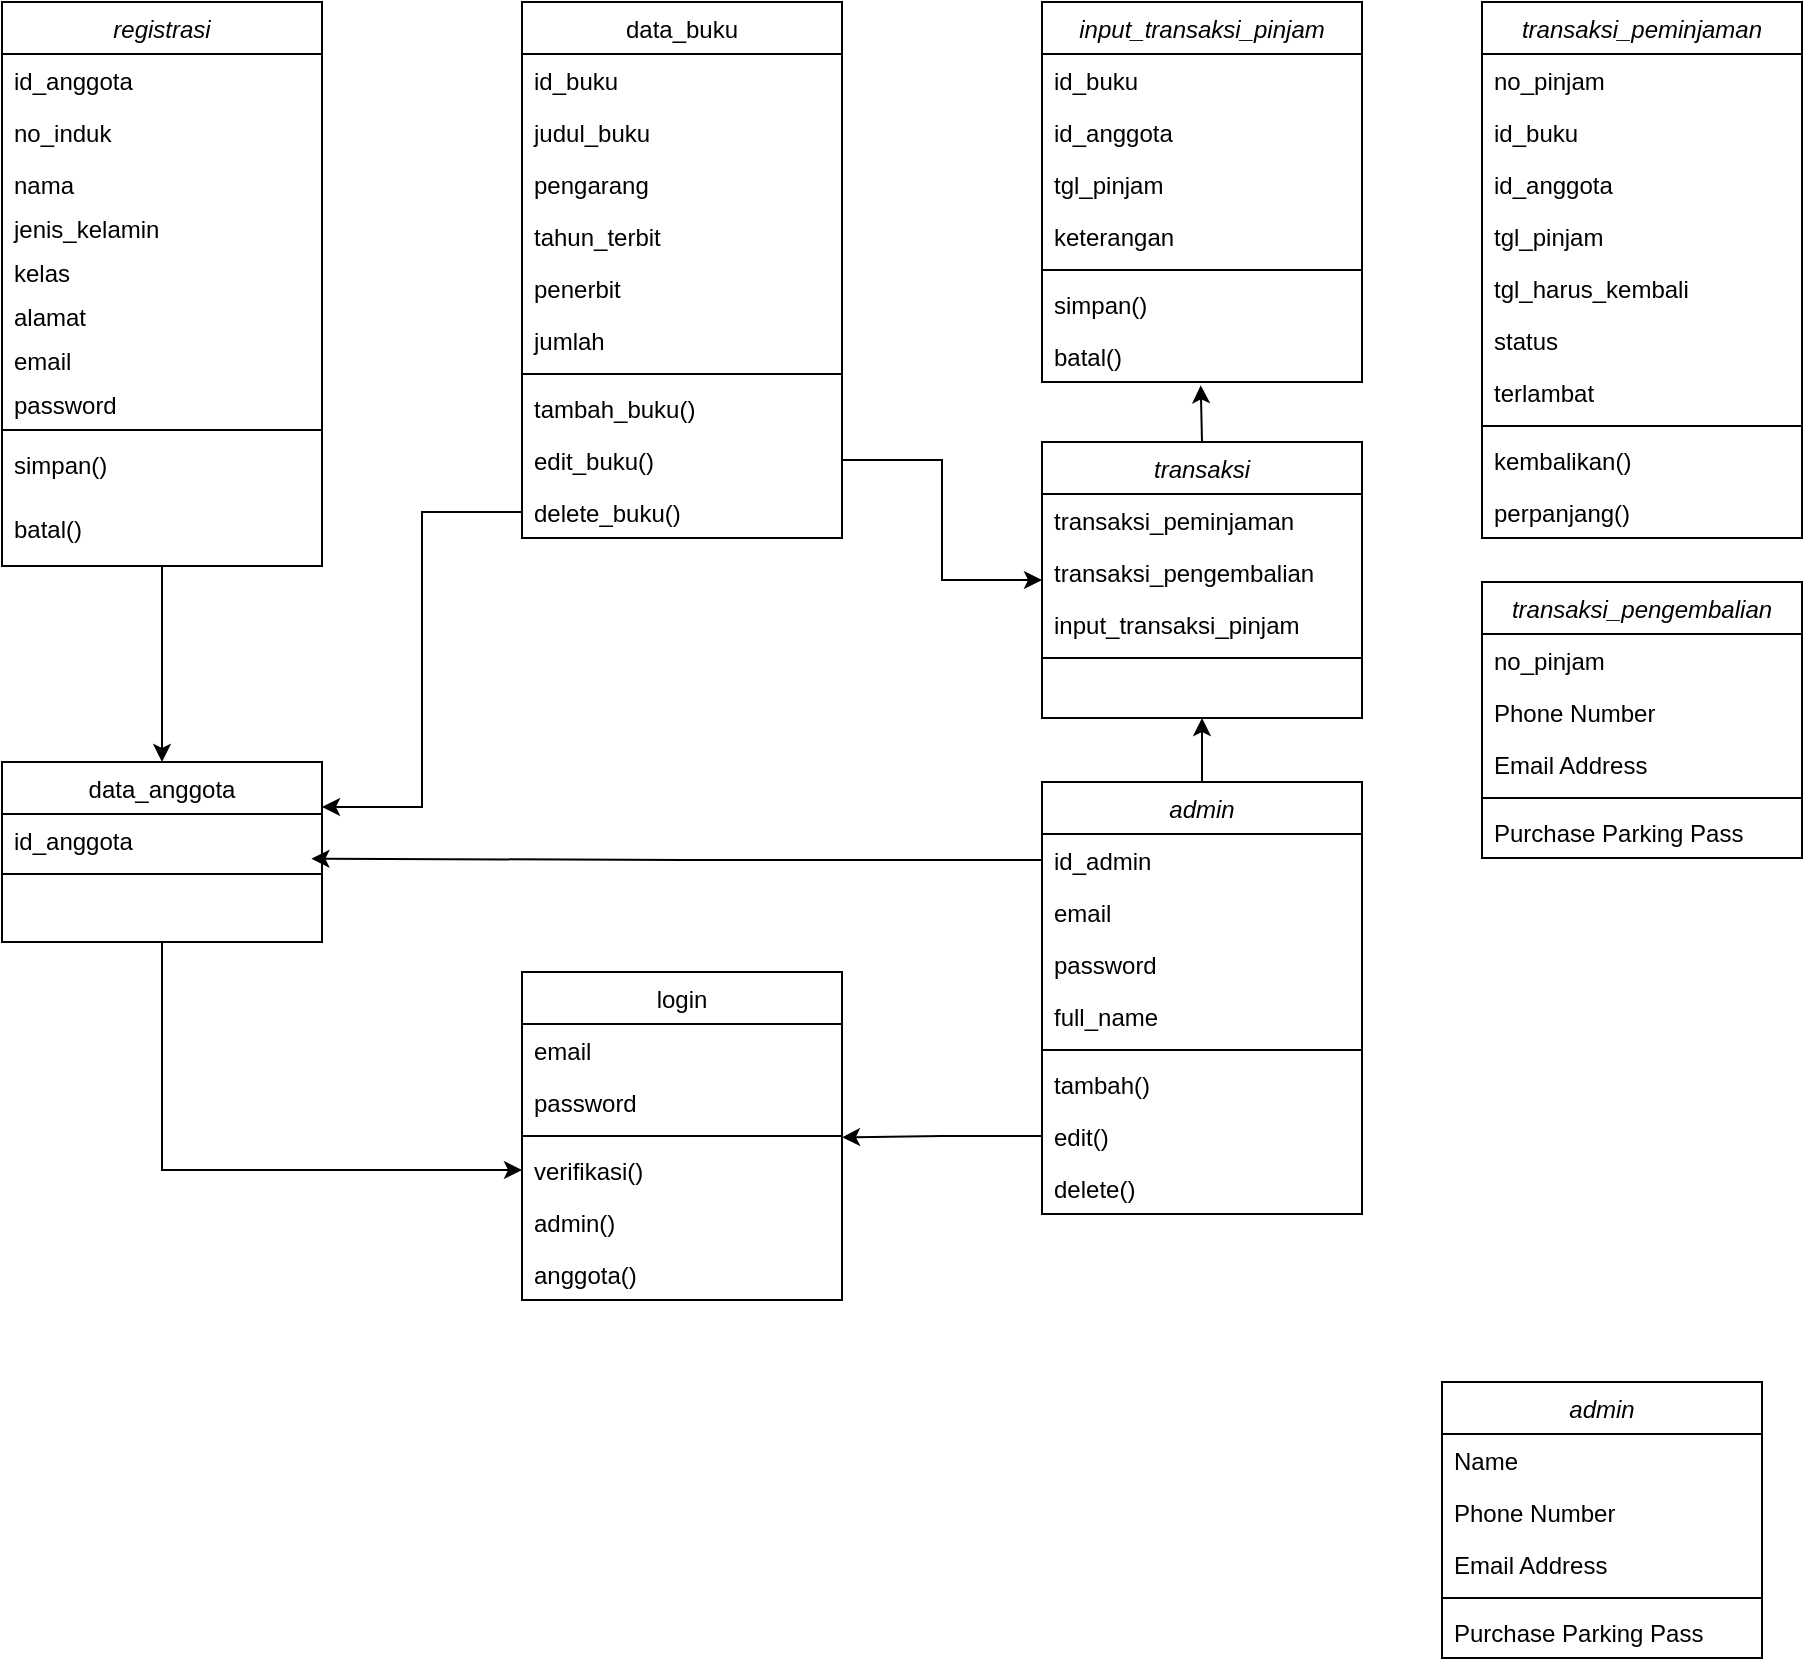 <mxfile version="24.7.17">
  <diagram id="C5RBs43oDa-KdzZeNtuy" name="Page-1">
    <mxGraphModel dx="794" dy="493" grid="1" gridSize="10" guides="1" tooltips="1" connect="1" arrows="1" fold="1" page="1" pageScale="1" pageWidth="827" pageHeight="1169" math="0" shadow="0">
      <root>
        <mxCell id="WIyWlLk6GJQsqaUBKTNV-0" />
        <mxCell id="WIyWlLk6GJQsqaUBKTNV-1" parent="WIyWlLk6GJQsqaUBKTNV-0" />
        <mxCell id="oos0rZbP8zrfeopBbLe3-28" style="edgeStyle=orthogonalEdgeStyle;rounded=0;orthogonalLoop=1;jettySize=auto;html=1;exitX=0.5;exitY=1;exitDx=0;exitDy=0;entryX=0.5;entryY=0;entryDx=0;entryDy=0;" edge="1" parent="WIyWlLk6GJQsqaUBKTNV-1" source="zkfFHV4jXpPFQw0GAbJ--0" target="zkfFHV4jXpPFQw0GAbJ--6">
          <mxGeometry relative="1" as="geometry" />
        </mxCell>
        <mxCell id="zkfFHV4jXpPFQw0GAbJ--0" value="registrasi" style="swimlane;fontStyle=2;align=center;verticalAlign=top;childLayout=stackLayout;horizontal=1;startSize=26;horizontalStack=0;resizeParent=1;resizeLast=0;collapsible=1;marginBottom=0;rounded=0;shadow=0;strokeWidth=1;" parent="WIyWlLk6GJQsqaUBKTNV-1" vertex="1">
          <mxGeometry x="180" y="30" width="160" height="282" as="geometry">
            <mxRectangle x="230" y="140" width="160" height="26" as="alternateBounds" />
          </mxGeometry>
        </mxCell>
        <mxCell id="zkfFHV4jXpPFQw0GAbJ--1" value="id_anggota" style="text;align=left;verticalAlign=top;spacingLeft=4;spacingRight=4;overflow=hidden;rotatable=0;points=[[0,0.5],[1,0.5]];portConstraint=eastwest;" parent="zkfFHV4jXpPFQw0GAbJ--0" vertex="1">
          <mxGeometry y="26" width="160" height="26" as="geometry" />
        </mxCell>
        <mxCell id="zkfFHV4jXpPFQw0GAbJ--2" value="no_induk" style="text;align=left;verticalAlign=top;spacingLeft=4;spacingRight=4;overflow=hidden;rotatable=0;points=[[0,0.5],[1,0.5]];portConstraint=eastwest;rounded=0;shadow=0;html=0;" parent="zkfFHV4jXpPFQw0GAbJ--0" vertex="1">
          <mxGeometry y="52" width="160" height="26" as="geometry" />
        </mxCell>
        <mxCell id="zkfFHV4jXpPFQw0GAbJ--3" value="nama" style="text;align=left;verticalAlign=top;spacingLeft=4;spacingRight=4;overflow=hidden;rotatable=0;points=[[0,0.5],[1,0.5]];portConstraint=eastwest;rounded=0;shadow=0;html=0;" parent="zkfFHV4jXpPFQw0GAbJ--0" vertex="1">
          <mxGeometry y="78" width="160" height="22" as="geometry" />
        </mxCell>
        <mxCell id="oos0rZbP8zrfeopBbLe3-8" value="jenis_kelamin" style="text;align=left;verticalAlign=top;spacingLeft=4;spacingRight=4;overflow=hidden;rotatable=0;points=[[0,0.5],[1,0.5]];portConstraint=eastwest;rounded=0;shadow=0;html=0;" vertex="1" parent="zkfFHV4jXpPFQw0GAbJ--0">
          <mxGeometry y="100" width="160" height="22" as="geometry" />
        </mxCell>
        <mxCell id="oos0rZbP8zrfeopBbLe3-10" value="kelas" style="text;align=left;verticalAlign=top;spacingLeft=4;spacingRight=4;overflow=hidden;rotatable=0;points=[[0,0.5],[1,0.5]];portConstraint=eastwest;rounded=0;shadow=0;html=0;" vertex="1" parent="zkfFHV4jXpPFQw0GAbJ--0">
          <mxGeometry y="122" width="160" height="22" as="geometry" />
        </mxCell>
        <mxCell id="oos0rZbP8zrfeopBbLe3-11" value="alamat" style="text;align=left;verticalAlign=top;spacingLeft=4;spacingRight=4;overflow=hidden;rotatable=0;points=[[0,0.5],[1,0.5]];portConstraint=eastwest;rounded=0;shadow=0;html=0;" vertex="1" parent="zkfFHV4jXpPFQw0GAbJ--0">
          <mxGeometry y="144" width="160" height="22" as="geometry" />
        </mxCell>
        <mxCell id="oos0rZbP8zrfeopBbLe3-12" value="email" style="text;align=left;verticalAlign=top;spacingLeft=4;spacingRight=4;overflow=hidden;rotatable=0;points=[[0,0.5],[1,0.5]];portConstraint=eastwest;rounded=0;shadow=0;html=0;" vertex="1" parent="zkfFHV4jXpPFQw0GAbJ--0">
          <mxGeometry y="166" width="160" height="22" as="geometry" />
        </mxCell>
        <mxCell id="oos0rZbP8zrfeopBbLe3-13" value="password" style="text;align=left;verticalAlign=top;spacingLeft=4;spacingRight=4;overflow=hidden;rotatable=0;points=[[0,0.5],[1,0.5]];portConstraint=eastwest;rounded=0;shadow=0;html=0;" vertex="1" parent="zkfFHV4jXpPFQw0GAbJ--0">
          <mxGeometry y="188" width="160" height="22" as="geometry" />
        </mxCell>
        <mxCell id="zkfFHV4jXpPFQw0GAbJ--4" value="" style="line;html=1;strokeWidth=1;align=left;verticalAlign=middle;spacingTop=-1;spacingLeft=3;spacingRight=3;rotatable=0;labelPosition=right;points=[];portConstraint=eastwest;" parent="zkfFHV4jXpPFQw0GAbJ--0" vertex="1">
          <mxGeometry y="210" width="160" height="8" as="geometry" />
        </mxCell>
        <mxCell id="zkfFHV4jXpPFQw0GAbJ--5" value="simpan()" style="text;align=left;verticalAlign=top;spacingLeft=4;spacingRight=4;overflow=hidden;rotatable=0;points=[[0,0.5],[1,0.5]];portConstraint=eastwest;" parent="zkfFHV4jXpPFQw0GAbJ--0" vertex="1">
          <mxGeometry y="218" width="160" height="32" as="geometry" />
        </mxCell>
        <mxCell id="oos0rZbP8zrfeopBbLe3-18" value="batal()" style="text;align=left;verticalAlign=top;spacingLeft=4;spacingRight=4;overflow=hidden;rotatable=0;points=[[0,0.5],[1,0.5]];portConstraint=eastwest;" vertex="1" parent="zkfFHV4jXpPFQw0GAbJ--0">
          <mxGeometry y="250" width="160" height="30" as="geometry" />
        </mxCell>
        <mxCell id="oos0rZbP8zrfeopBbLe3-29" style="edgeStyle=orthogonalEdgeStyle;rounded=0;orthogonalLoop=1;jettySize=auto;html=1;exitX=0.5;exitY=1;exitDx=0;exitDy=0;entryX=0;entryY=0.5;entryDx=0;entryDy=0;" edge="1" parent="WIyWlLk6GJQsqaUBKTNV-1" source="zkfFHV4jXpPFQw0GAbJ--6" target="oos0rZbP8zrfeopBbLe3-24">
          <mxGeometry relative="1" as="geometry" />
        </mxCell>
        <mxCell id="zkfFHV4jXpPFQw0GAbJ--6" value="data_anggota" style="swimlane;fontStyle=0;align=center;verticalAlign=top;childLayout=stackLayout;horizontal=1;startSize=26;horizontalStack=0;resizeParent=1;resizeLast=0;collapsible=1;marginBottom=0;rounded=0;shadow=0;strokeWidth=1;" parent="WIyWlLk6GJQsqaUBKTNV-1" vertex="1">
          <mxGeometry x="180" y="410" width="160" height="90" as="geometry">
            <mxRectangle x="130" y="380" width="160" height="26" as="alternateBounds" />
          </mxGeometry>
        </mxCell>
        <mxCell id="zkfFHV4jXpPFQw0GAbJ--7" value="id_anggota" style="text;align=left;verticalAlign=top;spacingLeft=4;spacingRight=4;overflow=hidden;rotatable=0;points=[[0,0.5],[1,0.5]];portConstraint=eastwest;" parent="zkfFHV4jXpPFQw0GAbJ--6" vertex="1">
          <mxGeometry y="26" width="160" height="26" as="geometry" />
        </mxCell>
        <mxCell id="zkfFHV4jXpPFQw0GAbJ--9" value="" style="line;html=1;strokeWidth=1;align=left;verticalAlign=middle;spacingTop=-1;spacingLeft=3;spacingRight=3;rotatable=0;labelPosition=right;points=[];portConstraint=eastwest;" parent="zkfFHV4jXpPFQw0GAbJ--6" vertex="1">
          <mxGeometry y="52" width="160" height="8" as="geometry" />
        </mxCell>
        <mxCell id="zkfFHV4jXpPFQw0GAbJ--13" value="login" style="swimlane;fontStyle=0;align=center;verticalAlign=top;childLayout=stackLayout;horizontal=1;startSize=26;horizontalStack=0;resizeParent=1;resizeLast=0;collapsible=1;marginBottom=0;rounded=0;shadow=0;strokeWidth=1;" parent="WIyWlLk6GJQsqaUBKTNV-1" vertex="1">
          <mxGeometry x="440" y="515" width="160" height="164" as="geometry">
            <mxRectangle x="340" y="380" width="170" height="26" as="alternateBounds" />
          </mxGeometry>
        </mxCell>
        <mxCell id="zkfFHV4jXpPFQw0GAbJ--14" value="email" style="text;align=left;verticalAlign=top;spacingLeft=4;spacingRight=4;overflow=hidden;rotatable=0;points=[[0,0.5],[1,0.5]];portConstraint=eastwest;" parent="zkfFHV4jXpPFQw0GAbJ--13" vertex="1">
          <mxGeometry y="26" width="160" height="26" as="geometry" />
        </mxCell>
        <mxCell id="oos0rZbP8zrfeopBbLe3-23" value="password" style="text;align=left;verticalAlign=top;spacingLeft=4;spacingRight=4;overflow=hidden;rotatable=0;points=[[0,0.5],[1,0.5]];portConstraint=eastwest;" vertex="1" parent="zkfFHV4jXpPFQw0GAbJ--13">
          <mxGeometry y="52" width="160" height="26" as="geometry" />
        </mxCell>
        <mxCell id="zkfFHV4jXpPFQw0GAbJ--15" value="" style="line;html=1;strokeWidth=1;align=left;verticalAlign=middle;spacingTop=-1;spacingLeft=3;spacingRight=3;rotatable=0;labelPosition=right;points=[];portConstraint=eastwest;" parent="zkfFHV4jXpPFQw0GAbJ--13" vertex="1">
          <mxGeometry y="78" width="160" height="8" as="geometry" />
        </mxCell>
        <mxCell id="oos0rZbP8zrfeopBbLe3-24" value="verifikasi()" style="text;align=left;verticalAlign=top;spacingLeft=4;spacingRight=4;overflow=hidden;rotatable=0;points=[[0,0.5],[1,0.5]];portConstraint=eastwest;" vertex="1" parent="zkfFHV4jXpPFQw0GAbJ--13">
          <mxGeometry y="86" width="160" height="26" as="geometry" />
        </mxCell>
        <mxCell id="oos0rZbP8zrfeopBbLe3-25" value="admin()" style="text;align=left;verticalAlign=top;spacingLeft=4;spacingRight=4;overflow=hidden;rotatable=0;points=[[0,0.5],[1,0.5]];portConstraint=eastwest;" vertex="1" parent="zkfFHV4jXpPFQw0GAbJ--13">
          <mxGeometry y="112" width="160" height="26" as="geometry" />
        </mxCell>
        <mxCell id="oos0rZbP8zrfeopBbLe3-26" value="anggota()" style="text;align=left;verticalAlign=top;spacingLeft=4;spacingRight=4;overflow=hidden;rotatable=0;points=[[0,0.5],[1,0.5]];portConstraint=eastwest;" vertex="1" parent="zkfFHV4jXpPFQw0GAbJ--13">
          <mxGeometry y="138" width="160" height="26" as="geometry" />
        </mxCell>
        <mxCell id="zkfFHV4jXpPFQw0GAbJ--17" value="data_buku" style="swimlane;fontStyle=0;align=center;verticalAlign=top;childLayout=stackLayout;horizontal=1;startSize=26;horizontalStack=0;resizeParent=1;resizeLast=0;collapsible=1;marginBottom=0;rounded=0;shadow=0;strokeWidth=1;" parent="WIyWlLk6GJQsqaUBKTNV-1" vertex="1">
          <mxGeometry x="440" y="30" width="160" height="268" as="geometry">
            <mxRectangle x="550" y="140" width="160" height="26" as="alternateBounds" />
          </mxGeometry>
        </mxCell>
        <mxCell id="zkfFHV4jXpPFQw0GAbJ--18" value="id_buku" style="text;align=left;verticalAlign=top;spacingLeft=4;spacingRight=4;overflow=hidden;rotatable=0;points=[[0,0.5],[1,0.5]];portConstraint=eastwest;" parent="zkfFHV4jXpPFQw0GAbJ--17" vertex="1">
          <mxGeometry y="26" width="160" height="26" as="geometry" />
        </mxCell>
        <mxCell id="zkfFHV4jXpPFQw0GAbJ--19" value="judul_buku" style="text;align=left;verticalAlign=top;spacingLeft=4;spacingRight=4;overflow=hidden;rotatable=0;points=[[0,0.5],[1,0.5]];portConstraint=eastwest;rounded=0;shadow=0;html=0;" parent="zkfFHV4jXpPFQw0GAbJ--17" vertex="1">
          <mxGeometry y="52" width="160" height="26" as="geometry" />
        </mxCell>
        <mxCell id="zkfFHV4jXpPFQw0GAbJ--20" value="pengarang" style="text;align=left;verticalAlign=top;spacingLeft=4;spacingRight=4;overflow=hidden;rotatable=0;points=[[0,0.5],[1,0.5]];portConstraint=eastwest;rounded=0;shadow=0;html=0;" parent="zkfFHV4jXpPFQw0GAbJ--17" vertex="1">
          <mxGeometry y="78" width="160" height="26" as="geometry" />
        </mxCell>
        <mxCell id="zkfFHV4jXpPFQw0GAbJ--21" value="tahun_terbit" style="text;align=left;verticalAlign=top;spacingLeft=4;spacingRight=4;overflow=hidden;rotatable=0;points=[[0,0.5],[1,0.5]];portConstraint=eastwest;rounded=0;shadow=0;html=0;" parent="zkfFHV4jXpPFQw0GAbJ--17" vertex="1">
          <mxGeometry y="104" width="160" height="26" as="geometry" />
        </mxCell>
        <mxCell id="oos0rZbP8zrfeopBbLe3-16" value="penerbit" style="text;align=left;verticalAlign=top;spacingLeft=4;spacingRight=4;overflow=hidden;rotatable=0;points=[[0,0.5],[1,0.5]];portConstraint=eastwest;rounded=0;shadow=0;html=0;" vertex="1" parent="zkfFHV4jXpPFQw0GAbJ--17">
          <mxGeometry y="130" width="160" height="26" as="geometry" />
        </mxCell>
        <mxCell id="oos0rZbP8zrfeopBbLe3-15" value="jumlah" style="text;align=left;verticalAlign=top;spacingLeft=4;spacingRight=4;overflow=hidden;rotatable=0;points=[[0,0.5],[1,0.5]];portConstraint=eastwest;rounded=0;shadow=0;html=0;" vertex="1" parent="zkfFHV4jXpPFQw0GAbJ--17">
          <mxGeometry y="156" width="160" height="26" as="geometry" />
        </mxCell>
        <mxCell id="zkfFHV4jXpPFQw0GAbJ--23" value="" style="line;html=1;strokeWidth=1;align=left;verticalAlign=middle;spacingTop=-1;spacingLeft=3;spacingRight=3;rotatable=0;labelPosition=right;points=[];portConstraint=eastwest;" parent="zkfFHV4jXpPFQw0GAbJ--17" vertex="1">
          <mxGeometry y="182" width="160" height="8" as="geometry" />
        </mxCell>
        <mxCell id="zkfFHV4jXpPFQw0GAbJ--24" value="tambah_buku()" style="text;align=left;verticalAlign=top;spacingLeft=4;spacingRight=4;overflow=hidden;rotatable=0;points=[[0,0.5],[1,0.5]];portConstraint=eastwest;" parent="zkfFHV4jXpPFQw0GAbJ--17" vertex="1">
          <mxGeometry y="190" width="160" height="26" as="geometry" />
        </mxCell>
        <mxCell id="zkfFHV4jXpPFQw0GAbJ--25" value="edit_buku()" style="text;align=left;verticalAlign=top;spacingLeft=4;spacingRight=4;overflow=hidden;rotatable=0;points=[[0,0.5],[1,0.5]];portConstraint=eastwest;" parent="zkfFHV4jXpPFQw0GAbJ--17" vertex="1">
          <mxGeometry y="216" width="160" height="26" as="geometry" />
        </mxCell>
        <mxCell id="oos0rZbP8zrfeopBbLe3-17" value="delete_buku()" style="text;align=left;verticalAlign=top;spacingLeft=4;spacingRight=4;overflow=hidden;rotatable=0;points=[[0,0.5],[1,0.5]];portConstraint=eastwest;" vertex="1" parent="zkfFHV4jXpPFQw0GAbJ--17">
          <mxGeometry y="242" width="160" height="26" as="geometry" />
        </mxCell>
        <mxCell id="oos0rZbP8zrfeopBbLe3-61" style="edgeStyle=orthogonalEdgeStyle;rounded=0;orthogonalLoop=1;jettySize=auto;html=1;exitX=0.5;exitY=0;exitDx=0;exitDy=0;entryX=0.5;entryY=1;entryDx=0;entryDy=0;" edge="1" parent="WIyWlLk6GJQsqaUBKTNV-1" source="oos0rZbP8zrfeopBbLe3-0" target="oos0rZbP8zrfeopBbLe3-36">
          <mxGeometry relative="1" as="geometry" />
        </mxCell>
        <mxCell id="oos0rZbP8zrfeopBbLe3-0" value="admin" style="swimlane;fontStyle=2;align=center;verticalAlign=top;childLayout=stackLayout;horizontal=1;startSize=26;horizontalStack=0;resizeParent=1;resizeLast=0;collapsible=1;marginBottom=0;rounded=0;shadow=0;strokeWidth=1;" vertex="1" parent="WIyWlLk6GJQsqaUBKTNV-1">
          <mxGeometry x="700" y="420" width="160" height="216" as="geometry">
            <mxRectangle x="730" y="280" width="160" height="26" as="alternateBounds" />
          </mxGeometry>
        </mxCell>
        <mxCell id="oos0rZbP8zrfeopBbLe3-1" value="id_admin" style="text;align=left;verticalAlign=top;spacingLeft=4;spacingRight=4;overflow=hidden;rotatable=0;points=[[0,0.5],[1,0.5]];portConstraint=eastwest;" vertex="1" parent="oos0rZbP8zrfeopBbLe3-0">
          <mxGeometry y="26" width="160" height="26" as="geometry" />
        </mxCell>
        <mxCell id="oos0rZbP8zrfeopBbLe3-2" value="email" style="text;align=left;verticalAlign=top;spacingLeft=4;spacingRight=4;overflow=hidden;rotatable=0;points=[[0,0.5],[1,0.5]];portConstraint=eastwest;rounded=0;shadow=0;html=0;" vertex="1" parent="oos0rZbP8zrfeopBbLe3-0">
          <mxGeometry y="52" width="160" height="26" as="geometry" />
        </mxCell>
        <mxCell id="oos0rZbP8zrfeopBbLe3-3" value="password" style="text;align=left;verticalAlign=top;spacingLeft=4;spacingRight=4;overflow=hidden;rotatable=0;points=[[0,0.5],[1,0.5]];portConstraint=eastwest;rounded=0;shadow=0;html=0;" vertex="1" parent="oos0rZbP8zrfeopBbLe3-0">
          <mxGeometry y="78" width="160" height="26" as="geometry" />
        </mxCell>
        <mxCell id="oos0rZbP8zrfeopBbLe3-42" value="full_name" style="text;align=left;verticalAlign=top;spacingLeft=4;spacingRight=4;overflow=hidden;rotatable=0;points=[[0,0.5],[1,0.5]];portConstraint=eastwest;rounded=0;shadow=0;html=0;" vertex="1" parent="oos0rZbP8zrfeopBbLe3-0">
          <mxGeometry y="104" width="160" height="26" as="geometry" />
        </mxCell>
        <mxCell id="oos0rZbP8zrfeopBbLe3-4" value="" style="line;html=1;strokeWidth=1;align=left;verticalAlign=middle;spacingTop=-1;spacingLeft=3;spacingRight=3;rotatable=0;labelPosition=right;points=[];portConstraint=eastwest;" vertex="1" parent="oos0rZbP8zrfeopBbLe3-0">
          <mxGeometry y="130" width="160" height="8" as="geometry" />
        </mxCell>
        <mxCell id="oos0rZbP8zrfeopBbLe3-5" value="tambah()" style="text;align=left;verticalAlign=top;spacingLeft=4;spacingRight=4;overflow=hidden;rotatable=0;points=[[0,0.5],[1,0.5]];portConstraint=eastwest;" vertex="1" parent="oos0rZbP8zrfeopBbLe3-0">
          <mxGeometry y="138" width="160" height="26" as="geometry" />
        </mxCell>
        <mxCell id="oos0rZbP8zrfeopBbLe3-43" value="edit()" style="text;align=left;verticalAlign=top;spacingLeft=4;spacingRight=4;overflow=hidden;rotatable=0;points=[[0,0.5],[1,0.5]];portConstraint=eastwest;" vertex="1" parent="oos0rZbP8zrfeopBbLe3-0">
          <mxGeometry y="164" width="160" height="26" as="geometry" />
        </mxCell>
        <mxCell id="oos0rZbP8zrfeopBbLe3-44" value="delete()" style="text;align=left;verticalAlign=top;spacingLeft=4;spacingRight=4;overflow=hidden;rotatable=0;points=[[0,0.5],[1,0.5]];portConstraint=eastwest;" vertex="1" parent="oos0rZbP8zrfeopBbLe3-0">
          <mxGeometry y="190" width="160" height="26" as="geometry" />
        </mxCell>
        <mxCell id="oos0rZbP8zrfeopBbLe3-30" value="transaksi_peminjaman" style="swimlane;fontStyle=2;align=center;verticalAlign=top;childLayout=stackLayout;horizontal=1;startSize=26;horizontalStack=0;resizeParent=1;resizeLast=0;collapsible=1;marginBottom=0;rounded=0;shadow=0;strokeWidth=1;" vertex="1" parent="WIyWlLk6GJQsqaUBKTNV-1">
          <mxGeometry x="920" y="30" width="160" height="268" as="geometry">
            <mxRectangle x="730" y="280" width="160" height="26" as="alternateBounds" />
          </mxGeometry>
        </mxCell>
        <mxCell id="oos0rZbP8zrfeopBbLe3-31" value="no_pinjam" style="text;align=left;verticalAlign=top;spacingLeft=4;spacingRight=4;overflow=hidden;rotatable=0;points=[[0,0.5],[1,0.5]];portConstraint=eastwest;" vertex="1" parent="oos0rZbP8zrfeopBbLe3-30">
          <mxGeometry y="26" width="160" height="26" as="geometry" />
        </mxCell>
        <mxCell id="oos0rZbP8zrfeopBbLe3-32" value="id_buku" style="text;align=left;verticalAlign=top;spacingLeft=4;spacingRight=4;overflow=hidden;rotatable=0;points=[[0,0.5],[1,0.5]];portConstraint=eastwest;rounded=0;shadow=0;html=0;" vertex="1" parent="oos0rZbP8zrfeopBbLe3-30">
          <mxGeometry y="52" width="160" height="26" as="geometry" />
        </mxCell>
        <mxCell id="oos0rZbP8zrfeopBbLe3-33" value="id_anggota" style="text;align=left;verticalAlign=top;spacingLeft=4;spacingRight=4;overflow=hidden;rotatable=0;points=[[0,0.5],[1,0.5]];portConstraint=eastwest;rounded=0;shadow=0;html=0;" vertex="1" parent="oos0rZbP8zrfeopBbLe3-30">
          <mxGeometry y="78" width="160" height="26" as="geometry" />
        </mxCell>
        <mxCell id="oos0rZbP8zrfeopBbLe3-87" value="tgl_pinjam" style="text;align=left;verticalAlign=top;spacingLeft=4;spacingRight=4;overflow=hidden;rotatable=0;points=[[0,0.5],[1,0.5]];portConstraint=eastwest;rounded=0;shadow=0;html=0;" vertex="1" parent="oos0rZbP8zrfeopBbLe3-30">
          <mxGeometry y="104" width="160" height="26" as="geometry" />
        </mxCell>
        <mxCell id="oos0rZbP8zrfeopBbLe3-89" value="tgl_harus_kembali" style="text;align=left;verticalAlign=top;spacingLeft=4;spacingRight=4;overflow=hidden;rotatable=0;points=[[0,0.5],[1,0.5]];portConstraint=eastwest;rounded=0;shadow=0;html=0;" vertex="1" parent="oos0rZbP8zrfeopBbLe3-30">
          <mxGeometry y="130" width="160" height="26" as="geometry" />
        </mxCell>
        <mxCell id="oos0rZbP8zrfeopBbLe3-88" value="status" style="text;align=left;verticalAlign=top;spacingLeft=4;spacingRight=4;overflow=hidden;rotatable=0;points=[[0,0.5],[1,0.5]];portConstraint=eastwest;rounded=0;shadow=0;html=0;" vertex="1" parent="oos0rZbP8zrfeopBbLe3-30">
          <mxGeometry y="156" width="160" height="26" as="geometry" />
        </mxCell>
        <mxCell id="oos0rZbP8zrfeopBbLe3-90" value="terlambat" style="text;align=left;verticalAlign=top;spacingLeft=4;spacingRight=4;overflow=hidden;rotatable=0;points=[[0,0.5],[1,0.5]];portConstraint=eastwest;rounded=0;shadow=0;html=0;" vertex="1" parent="oos0rZbP8zrfeopBbLe3-30">
          <mxGeometry y="182" width="160" height="26" as="geometry" />
        </mxCell>
        <mxCell id="oos0rZbP8zrfeopBbLe3-34" value="" style="line;html=1;strokeWidth=1;align=left;verticalAlign=middle;spacingTop=-1;spacingLeft=3;spacingRight=3;rotatable=0;labelPosition=right;points=[];portConstraint=eastwest;" vertex="1" parent="oos0rZbP8zrfeopBbLe3-30">
          <mxGeometry y="208" width="160" height="8" as="geometry" />
        </mxCell>
        <mxCell id="oos0rZbP8zrfeopBbLe3-35" value="kembalikan()" style="text;align=left;verticalAlign=top;spacingLeft=4;spacingRight=4;overflow=hidden;rotatable=0;points=[[0,0.5],[1,0.5]];portConstraint=eastwest;" vertex="1" parent="oos0rZbP8zrfeopBbLe3-30">
          <mxGeometry y="216" width="160" height="26" as="geometry" />
        </mxCell>
        <mxCell id="oos0rZbP8zrfeopBbLe3-91" value="perpanjang()" style="text;align=left;verticalAlign=top;spacingLeft=4;spacingRight=4;overflow=hidden;rotatable=0;points=[[0,0.5],[1,0.5]];portConstraint=eastwest;" vertex="1" parent="oos0rZbP8zrfeopBbLe3-30">
          <mxGeometry y="242" width="160" height="26" as="geometry" />
        </mxCell>
        <mxCell id="oos0rZbP8zrfeopBbLe3-36" value="transaksi" style="swimlane;fontStyle=2;align=center;verticalAlign=top;childLayout=stackLayout;horizontal=1;startSize=26;horizontalStack=0;resizeParent=1;resizeLast=0;collapsible=1;marginBottom=0;rounded=0;shadow=0;strokeWidth=1;" vertex="1" parent="WIyWlLk6GJQsqaUBKTNV-1">
          <mxGeometry x="700" y="250" width="160" height="138" as="geometry">
            <mxRectangle x="730" y="280" width="160" height="26" as="alternateBounds" />
          </mxGeometry>
        </mxCell>
        <mxCell id="oos0rZbP8zrfeopBbLe3-37" value="transaksi_peminjaman" style="text;align=left;verticalAlign=top;spacingLeft=4;spacingRight=4;overflow=hidden;rotatable=0;points=[[0,0.5],[1,0.5]];portConstraint=eastwest;" vertex="1" parent="oos0rZbP8zrfeopBbLe3-36">
          <mxGeometry y="26" width="160" height="26" as="geometry" />
        </mxCell>
        <mxCell id="oos0rZbP8zrfeopBbLe3-38" value="transaksi_pengembalian" style="text;align=left;verticalAlign=top;spacingLeft=4;spacingRight=4;overflow=hidden;rotatable=0;points=[[0,0.5],[1,0.5]];portConstraint=eastwest;rounded=0;shadow=0;html=0;" vertex="1" parent="oos0rZbP8zrfeopBbLe3-36">
          <mxGeometry y="52" width="160" height="26" as="geometry" />
        </mxCell>
        <mxCell id="oos0rZbP8zrfeopBbLe3-39" value="input_transaksi_pinjam" style="text;align=left;verticalAlign=top;spacingLeft=4;spacingRight=4;overflow=hidden;rotatable=0;points=[[0,0.5],[1,0.5]];portConstraint=eastwest;rounded=0;shadow=0;html=0;" vertex="1" parent="oos0rZbP8zrfeopBbLe3-36">
          <mxGeometry y="78" width="160" height="26" as="geometry" />
        </mxCell>
        <mxCell id="oos0rZbP8zrfeopBbLe3-40" value="" style="line;html=1;strokeWidth=1;align=left;verticalAlign=middle;spacingTop=-1;spacingLeft=3;spacingRight=3;rotatable=0;labelPosition=right;points=[];portConstraint=eastwest;" vertex="1" parent="oos0rZbP8zrfeopBbLe3-36">
          <mxGeometry y="104" width="160" height="8" as="geometry" />
        </mxCell>
        <mxCell id="oos0rZbP8zrfeopBbLe3-47" style="edgeStyle=orthogonalEdgeStyle;rounded=0;orthogonalLoop=1;jettySize=auto;html=1;exitX=0;exitY=0.5;exitDx=0;exitDy=0;entryX=0.967;entryY=0.859;entryDx=0;entryDy=0;entryPerimeter=0;" edge="1" parent="WIyWlLk6GJQsqaUBKTNV-1" source="oos0rZbP8zrfeopBbLe3-1" target="zkfFHV4jXpPFQw0GAbJ--7">
          <mxGeometry relative="1" as="geometry" />
        </mxCell>
        <mxCell id="oos0rZbP8zrfeopBbLe3-49" style="edgeStyle=orthogonalEdgeStyle;rounded=0;orthogonalLoop=1;jettySize=auto;html=1;exitX=0;exitY=0.5;exitDx=0;exitDy=0;entryX=1;entryY=-0.128;entryDx=0;entryDy=0;entryPerimeter=0;" edge="1" parent="WIyWlLk6GJQsqaUBKTNV-1" source="oos0rZbP8zrfeopBbLe3-43" target="oos0rZbP8zrfeopBbLe3-24">
          <mxGeometry relative="1" as="geometry" />
        </mxCell>
        <mxCell id="oos0rZbP8zrfeopBbLe3-50" value="input_transaksi_pinjam" style="swimlane;fontStyle=2;align=center;verticalAlign=top;childLayout=stackLayout;horizontal=1;startSize=26;horizontalStack=0;resizeParent=1;resizeLast=0;collapsible=1;marginBottom=0;rounded=0;shadow=0;strokeWidth=1;" vertex="1" parent="WIyWlLk6GJQsqaUBKTNV-1">
          <mxGeometry x="700" y="30" width="160" height="190" as="geometry">
            <mxRectangle x="730" y="280" width="160" height="26" as="alternateBounds" />
          </mxGeometry>
        </mxCell>
        <mxCell id="oos0rZbP8zrfeopBbLe3-51" value="id_buku" style="text;align=left;verticalAlign=top;spacingLeft=4;spacingRight=4;overflow=hidden;rotatable=0;points=[[0,0.5],[1,0.5]];portConstraint=eastwest;" vertex="1" parent="oos0rZbP8zrfeopBbLe3-50">
          <mxGeometry y="26" width="160" height="26" as="geometry" />
        </mxCell>
        <mxCell id="oos0rZbP8zrfeopBbLe3-52" value="id_anggota" style="text;align=left;verticalAlign=top;spacingLeft=4;spacingRight=4;overflow=hidden;rotatable=0;points=[[0,0.5],[1,0.5]];portConstraint=eastwest;rounded=0;shadow=0;html=0;" vertex="1" parent="oos0rZbP8zrfeopBbLe3-50">
          <mxGeometry y="52" width="160" height="26" as="geometry" />
        </mxCell>
        <mxCell id="oos0rZbP8zrfeopBbLe3-53" value="tgl_pinjam" style="text;align=left;verticalAlign=top;spacingLeft=4;spacingRight=4;overflow=hidden;rotatable=0;points=[[0,0.5],[1,0.5]];portConstraint=eastwest;rounded=0;shadow=0;html=0;" vertex="1" parent="oos0rZbP8zrfeopBbLe3-50">
          <mxGeometry y="78" width="160" height="26" as="geometry" />
        </mxCell>
        <mxCell id="oos0rZbP8zrfeopBbLe3-56" value="keterangan" style="text;align=left;verticalAlign=top;spacingLeft=4;spacingRight=4;overflow=hidden;rotatable=0;points=[[0,0.5],[1,0.5]];portConstraint=eastwest;rounded=0;shadow=0;html=0;" vertex="1" parent="oos0rZbP8zrfeopBbLe3-50">
          <mxGeometry y="104" width="160" height="26" as="geometry" />
        </mxCell>
        <mxCell id="oos0rZbP8zrfeopBbLe3-54" value="" style="line;html=1;strokeWidth=1;align=left;verticalAlign=middle;spacingTop=-1;spacingLeft=3;spacingRight=3;rotatable=0;labelPosition=right;points=[];portConstraint=eastwest;" vertex="1" parent="oos0rZbP8zrfeopBbLe3-50">
          <mxGeometry y="130" width="160" height="8" as="geometry" />
        </mxCell>
        <mxCell id="oos0rZbP8zrfeopBbLe3-55" value="simpan()" style="text;align=left;verticalAlign=top;spacingLeft=4;spacingRight=4;overflow=hidden;rotatable=0;points=[[0,0.5],[1,0.5]];portConstraint=eastwest;rounded=0;shadow=0;html=0;" vertex="1" parent="oos0rZbP8zrfeopBbLe3-50">
          <mxGeometry y="138" width="160" height="26" as="geometry" />
        </mxCell>
        <mxCell id="oos0rZbP8zrfeopBbLe3-59" value="batal()" style="text;align=left;verticalAlign=top;spacingLeft=4;spacingRight=4;overflow=hidden;rotatable=0;points=[[0,0.5],[1,0.5]];portConstraint=eastwest;rounded=0;shadow=0;html=0;" vertex="1" parent="oos0rZbP8zrfeopBbLe3-50">
          <mxGeometry y="164" width="160" height="26" as="geometry" />
        </mxCell>
        <mxCell id="oos0rZbP8zrfeopBbLe3-60" style="edgeStyle=orthogonalEdgeStyle;rounded=0;orthogonalLoop=1;jettySize=auto;html=1;exitX=0.5;exitY=0;exitDx=0;exitDy=0;entryX=0.496;entryY=1.064;entryDx=0;entryDy=0;entryPerimeter=0;" edge="1" parent="WIyWlLk6GJQsqaUBKTNV-1" source="oos0rZbP8zrfeopBbLe3-36" target="oos0rZbP8zrfeopBbLe3-59">
          <mxGeometry relative="1" as="geometry" />
        </mxCell>
        <mxCell id="oos0rZbP8zrfeopBbLe3-65" style="edgeStyle=orthogonalEdgeStyle;rounded=0;orthogonalLoop=1;jettySize=auto;html=1;exitX=1;exitY=0.5;exitDx=0;exitDy=0;" edge="1" parent="WIyWlLk6GJQsqaUBKTNV-1" source="zkfFHV4jXpPFQw0GAbJ--25" target="oos0rZbP8zrfeopBbLe3-36">
          <mxGeometry relative="1" as="geometry" />
        </mxCell>
        <mxCell id="oos0rZbP8zrfeopBbLe3-68" style="edgeStyle=orthogonalEdgeStyle;rounded=0;orthogonalLoop=1;jettySize=auto;html=1;exitX=0;exitY=0.5;exitDx=0;exitDy=0;entryX=1;entryY=0.25;entryDx=0;entryDy=0;" edge="1" parent="WIyWlLk6GJQsqaUBKTNV-1" source="oos0rZbP8zrfeopBbLe3-17" target="zkfFHV4jXpPFQw0GAbJ--6">
          <mxGeometry relative="1" as="geometry" />
        </mxCell>
        <mxCell id="oos0rZbP8zrfeopBbLe3-81" value="admin" style="swimlane;fontStyle=2;align=center;verticalAlign=top;childLayout=stackLayout;horizontal=1;startSize=26;horizontalStack=0;resizeParent=1;resizeLast=0;collapsible=1;marginBottom=0;rounded=0;shadow=0;strokeWidth=1;" vertex="1" parent="WIyWlLk6GJQsqaUBKTNV-1">
          <mxGeometry x="900" y="720" width="160" height="138" as="geometry">
            <mxRectangle x="730" y="280" width="160" height="26" as="alternateBounds" />
          </mxGeometry>
        </mxCell>
        <mxCell id="oos0rZbP8zrfeopBbLe3-82" value="Name" style="text;align=left;verticalAlign=top;spacingLeft=4;spacingRight=4;overflow=hidden;rotatable=0;points=[[0,0.5],[1,0.5]];portConstraint=eastwest;" vertex="1" parent="oos0rZbP8zrfeopBbLe3-81">
          <mxGeometry y="26" width="160" height="26" as="geometry" />
        </mxCell>
        <mxCell id="oos0rZbP8zrfeopBbLe3-83" value="Phone Number" style="text;align=left;verticalAlign=top;spacingLeft=4;spacingRight=4;overflow=hidden;rotatable=0;points=[[0,0.5],[1,0.5]];portConstraint=eastwest;rounded=0;shadow=0;html=0;" vertex="1" parent="oos0rZbP8zrfeopBbLe3-81">
          <mxGeometry y="52" width="160" height="26" as="geometry" />
        </mxCell>
        <mxCell id="oos0rZbP8zrfeopBbLe3-84" value="Email Address" style="text;align=left;verticalAlign=top;spacingLeft=4;spacingRight=4;overflow=hidden;rotatable=0;points=[[0,0.5],[1,0.5]];portConstraint=eastwest;rounded=0;shadow=0;html=0;" vertex="1" parent="oos0rZbP8zrfeopBbLe3-81">
          <mxGeometry y="78" width="160" height="26" as="geometry" />
        </mxCell>
        <mxCell id="oos0rZbP8zrfeopBbLe3-85" value="" style="line;html=1;strokeWidth=1;align=left;verticalAlign=middle;spacingTop=-1;spacingLeft=3;spacingRight=3;rotatable=0;labelPosition=right;points=[];portConstraint=eastwest;" vertex="1" parent="oos0rZbP8zrfeopBbLe3-81">
          <mxGeometry y="104" width="160" height="8" as="geometry" />
        </mxCell>
        <mxCell id="oos0rZbP8zrfeopBbLe3-86" value="Purchase Parking Pass" style="text;align=left;verticalAlign=top;spacingLeft=4;spacingRight=4;overflow=hidden;rotatable=0;points=[[0,0.5],[1,0.5]];portConstraint=eastwest;" vertex="1" parent="oos0rZbP8zrfeopBbLe3-81">
          <mxGeometry y="112" width="160" height="26" as="geometry" />
        </mxCell>
        <mxCell id="oos0rZbP8zrfeopBbLe3-92" value="transaksi_pengembalian" style="swimlane;fontStyle=2;align=center;verticalAlign=top;childLayout=stackLayout;horizontal=1;startSize=26;horizontalStack=0;resizeParent=1;resizeLast=0;collapsible=1;marginBottom=0;rounded=0;shadow=0;strokeWidth=1;" vertex="1" parent="WIyWlLk6GJQsqaUBKTNV-1">
          <mxGeometry x="920" y="320" width="160" height="138" as="geometry">
            <mxRectangle x="730" y="280" width="160" height="26" as="alternateBounds" />
          </mxGeometry>
        </mxCell>
        <mxCell id="oos0rZbP8zrfeopBbLe3-93" value="no_pinjam" style="text;align=left;verticalAlign=top;spacingLeft=4;spacingRight=4;overflow=hidden;rotatable=0;points=[[0,0.5],[1,0.5]];portConstraint=eastwest;" vertex="1" parent="oos0rZbP8zrfeopBbLe3-92">
          <mxGeometry y="26" width="160" height="26" as="geometry" />
        </mxCell>
        <mxCell id="oos0rZbP8zrfeopBbLe3-94" value="Phone Number" style="text;align=left;verticalAlign=top;spacingLeft=4;spacingRight=4;overflow=hidden;rotatable=0;points=[[0,0.5],[1,0.5]];portConstraint=eastwest;rounded=0;shadow=0;html=0;" vertex="1" parent="oos0rZbP8zrfeopBbLe3-92">
          <mxGeometry y="52" width="160" height="26" as="geometry" />
        </mxCell>
        <mxCell id="oos0rZbP8zrfeopBbLe3-95" value="Email Address" style="text;align=left;verticalAlign=top;spacingLeft=4;spacingRight=4;overflow=hidden;rotatable=0;points=[[0,0.5],[1,0.5]];portConstraint=eastwest;rounded=0;shadow=0;html=0;" vertex="1" parent="oos0rZbP8zrfeopBbLe3-92">
          <mxGeometry y="78" width="160" height="26" as="geometry" />
        </mxCell>
        <mxCell id="oos0rZbP8zrfeopBbLe3-96" value="" style="line;html=1;strokeWidth=1;align=left;verticalAlign=middle;spacingTop=-1;spacingLeft=3;spacingRight=3;rotatable=0;labelPosition=right;points=[];portConstraint=eastwest;" vertex="1" parent="oos0rZbP8zrfeopBbLe3-92">
          <mxGeometry y="104" width="160" height="8" as="geometry" />
        </mxCell>
        <mxCell id="oos0rZbP8zrfeopBbLe3-97" value="Purchase Parking Pass" style="text;align=left;verticalAlign=top;spacingLeft=4;spacingRight=4;overflow=hidden;rotatable=0;points=[[0,0.5],[1,0.5]];portConstraint=eastwest;" vertex="1" parent="oos0rZbP8zrfeopBbLe3-92">
          <mxGeometry y="112" width="160" height="26" as="geometry" />
        </mxCell>
      </root>
    </mxGraphModel>
  </diagram>
</mxfile>

